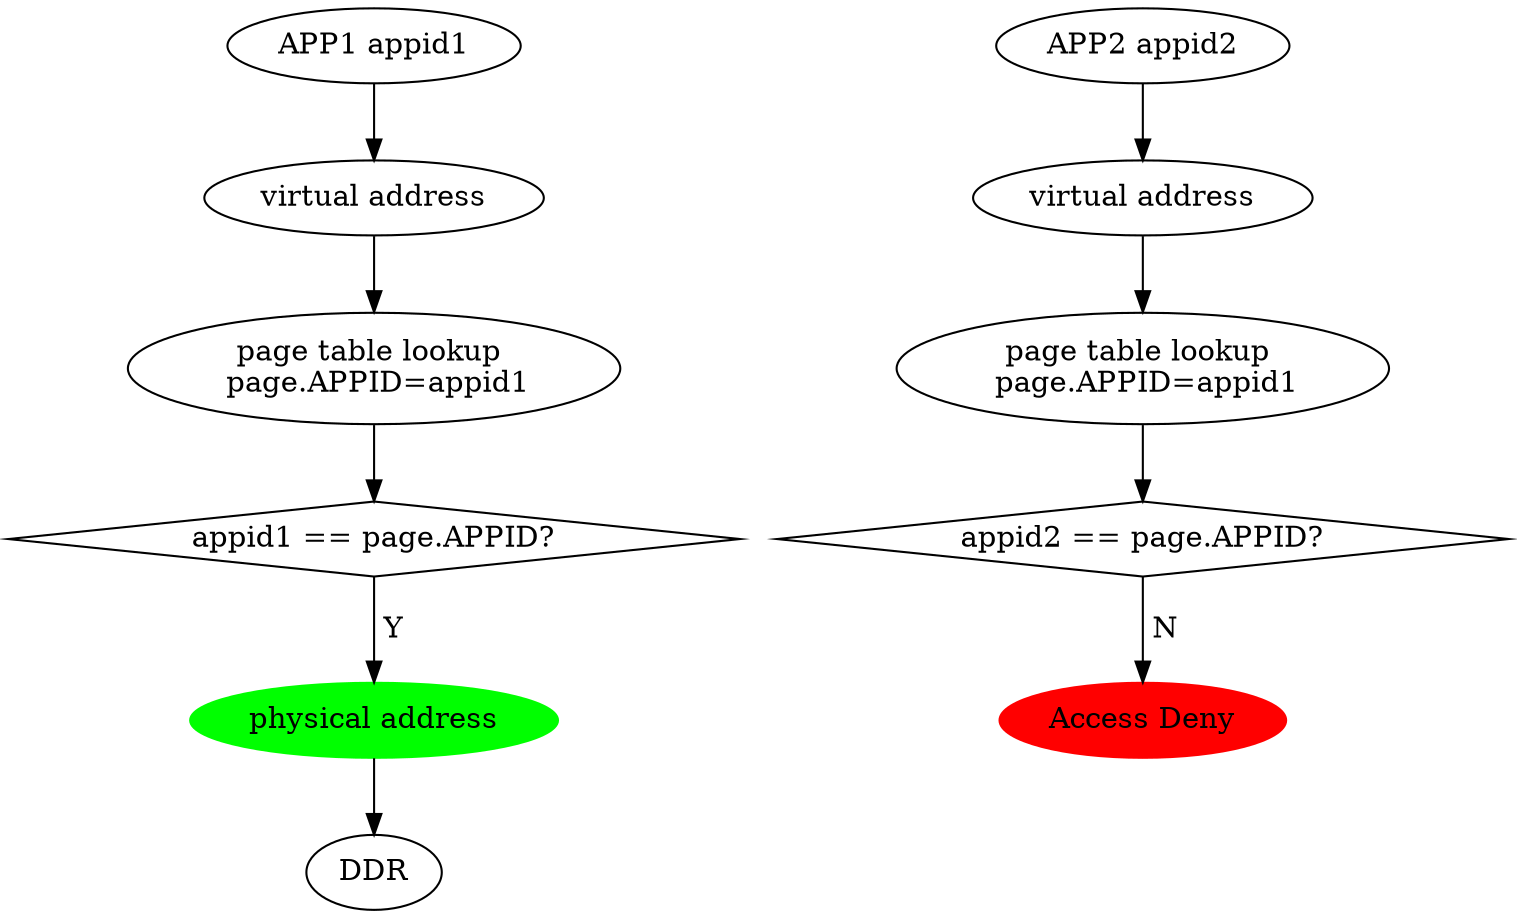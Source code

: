 digraph hello{
	app1[label = "APP1 appid1"];
	vaddr[label = "virtual address"];	
	pt[label = "page table lookup \n page.APPID=appid1"];
	appid_check[label = "appid1 == page.APPID?"; shape = diamond];
	paddr[label = "physical address"; style = filled; color = green];
	ddr[label = "DDR"];

	app1 -> vaddr -> pt -> appid_check;
	appid_check -> paddr[label = " Y"];
	paddr -> ddr;

	vm3[label = "APP3 appid3"; width = 2; style = invis];
	vm2[label = "APP2 appid2"];
	vaddr2[label = "virtual address"];	
	pt2[label = "page table lookup \n page.APPID=appid1"];
	appid_check2[label = "appid2 == page.APPID?"; shape = diamond];
	deny2[label = "Access Deny"; style = filled; color = red];

	vm2 -> vaddr2 -> pt2 -> appid_check2;
	appid_check2 -> deny2[label = " N"];

}